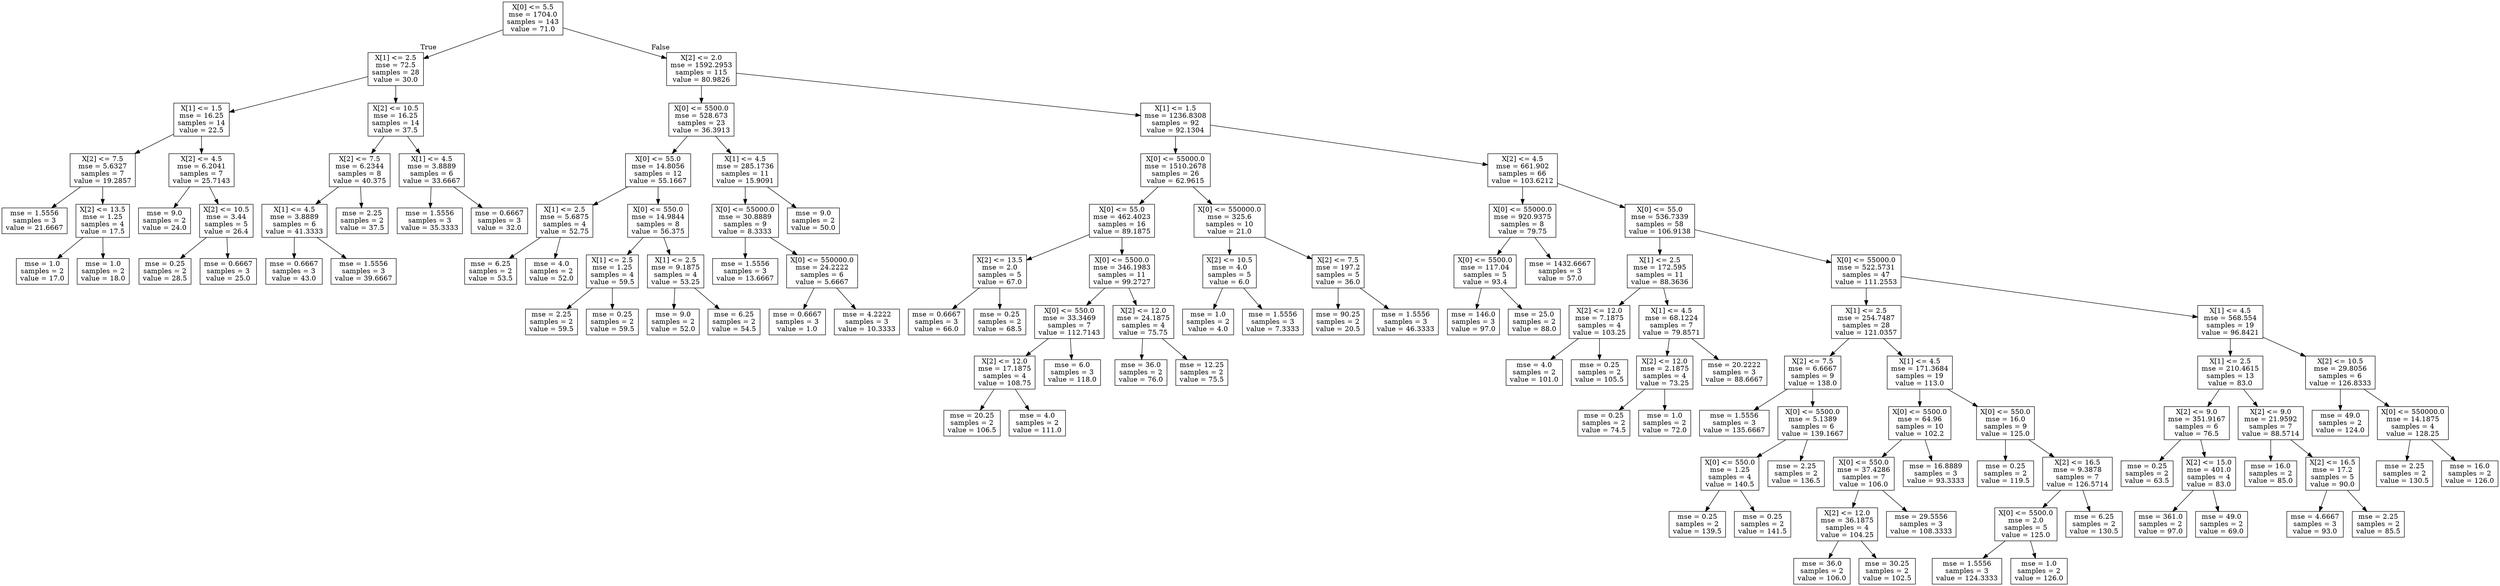 digraph Tree {
node [shape=box] ;
0 [label="X[0] <= 5.5\nmse = 1704.0\nsamples = 143\nvalue = 71.0"] ;
1 [label="X[1] <= 2.5\nmse = 72.5\nsamples = 28\nvalue = 30.0"] ;
0 -> 1 [labeldistance=2.5, labelangle=45, headlabel="True"] ;
2 [label="X[1] <= 1.5\nmse = 16.25\nsamples = 14\nvalue = 22.5"] ;
1 -> 2 ;
3 [label="X[2] <= 7.5\nmse = 5.6327\nsamples = 7\nvalue = 19.2857"] ;
2 -> 3 ;
4 [label="mse = 1.5556\nsamples = 3\nvalue = 21.6667"] ;
3 -> 4 ;
5 [label="X[2] <= 13.5\nmse = 1.25\nsamples = 4\nvalue = 17.5"] ;
3 -> 5 ;
6 [label="mse = 1.0\nsamples = 2\nvalue = 17.0"] ;
5 -> 6 ;
7 [label="mse = 1.0\nsamples = 2\nvalue = 18.0"] ;
5 -> 7 ;
8 [label="X[2] <= 4.5\nmse = 6.2041\nsamples = 7\nvalue = 25.7143"] ;
2 -> 8 ;
9 [label="mse = 9.0\nsamples = 2\nvalue = 24.0"] ;
8 -> 9 ;
10 [label="X[2] <= 10.5\nmse = 3.44\nsamples = 5\nvalue = 26.4"] ;
8 -> 10 ;
11 [label="mse = 0.25\nsamples = 2\nvalue = 28.5"] ;
10 -> 11 ;
12 [label="mse = 0.6667\nsamples = 3\nvalue = 25.0"] ;
10 -> 12 ;
13 [label="X[2] <= 10.5\nmse = 16.25\nsamples = 14\nvalue = 37.5"] ;
1 -> 13 ;
14 [label="X[2] <= 7.5\nmse = 6.2344\nsamples = 8\nvalue = 40.375"] ;
13 -> 14 ;
15 [label="X[1] <= 4.5\nmse = 3.8889\nsamples = 6\nvalue = 41.3333"] ;
14 -> 15 ;
16 [label="mse = 0.6667\nsamples = 3\nvalue = 43.0"] ;
15 -> 16 ;
17 [label="mse = 1.5556\nsamples = 3\nvalue = 39.6667"] ;
15 -> 17 ;
18 [label="mse = 2.25\nsamples = 2\nvalue = 37.5"] ;
14 -> 18 ;
19 [label="X[1] <= 4.5\nmse = 3.8889\nsamples = 6\nvalue = 33.6667"] ;
13 -> 19 ;
20 [label="mse = 1.5556\nsamples = 3\nvalue = 35.3333"] ;
19 -> 20 ;
21 [label="mse = 0.6667\nsamples = 3\nvalue = 32.0"] ;
19 -> 21 ;
22 [label="X[2] <= 2.0\nmse = 1592.2953\nsamples = 115\nvalue = 80.9826"] ;
0 -> 22 [labeldistance=2.5, labelangle=-45, headlabel="False"] ;
23 [label="X[0] <= 5500.0\nmse = 528.673\nsamples = 23\nvalue = 36.3913"] ;
22 -> 23 ;
24 [label="X[0] <= 55.0\nmse = 14.8056\nsamples = 12\nvalue = 55.1667"] ;
23 -> 24 ;
25 [label="X[1] <= 2.5\nmse = 5.6875\nsamples = 4\nvalue = 52.75"] ;
24 -> 25 ;
26 [label="mse = 6.25\nsamples = 2\nvalue = 53.5"] ;
25 -> 26 ;
27 [label="mse = 4.0\nsamples = 2\nvalue = 52.0"] ;
25 -> 27 ;
28 [label="X[0] <= 550.0\nmse = 14.9844\nsamples = 8\nvalue = 56.375"] ;
24 -> 28 ;
29 [label="X[1] <= 2.5\nmse = 1.25\nsamples = 4\nvalue = 59.5"] ;
28 -> 29 ;
30 [label="mse = 2.25\nsamples = 2\nvalue = 59.5"] ;
29 -> 30 ;
31 [label="mse = 0.25\nsamples = 2\nvalue = 59.5"] ;
29 -> 31 ;
32 [label="X[1] <= 2.5\nmse = 9.1875\nsamples = 4\nvalue = 53.25"] ;
28 -> 32 ;
33 [label="mse = 9.0\nsamples = 2\nvalue = 52.0"] ;
32 -> 33 ;
34 [label="mse = 6.25\nsamples = 2\nvalue = 54.5"] ;
32 -> 34 ;
35 [label="X[1] <= 4.5\nmse = 285.1736\nsamples = 11\nvalue = 15.9091"] ;
23 -> 35 ;
36 [label="X[0] <= 55000.0\nmse = 30.8889\nsamples = 9\nvalue = 8.3333"] ;
35 -> 36 ;
37 [label="mse = 1.5556\nsamples = 3\nvalue = 13.6667"] ;
36 -> 37 ;
38 [label="X[0] <= 550000.0\nmse = 24.2222\nsamples = 6\nvalue = 5.6667"] ;
36 -> 38 ;
39 [label="mse = 0.6667\nsamples = 3\nvalue = 1.0"] ;
38 -> 39 ;
40 [label="mse = 4.2222\nsamples = 3\nvalue = 10.3333"] ;
38 -> 40 ;
41 [label="mse = 9.0\nsamples = 2\nvalue = 50.0"] ;
35 -> 41 ;
42 [label="X[1] <= 1.5\nmse = 1236.8308\nsamples = 92\nvalue = 92.1304"] ;
22 -> 42 ;
43 [label="X[0] <= 55000.0\nmse = 1510.2678\nsamples = 26\nvalue = 62.9615"] ;
42 -> 43 ;
44 [label="X[0] <= 55.0\nmse = 462.4023\nsamples = 16\nvalue = 89.1875"] ;
43 -> 44 ;
45 [label="X[2] <= 13.5\nmse = 2.0\nsamples = 5\nvalue = 67.0"] ;
44 -> 45 ;
46 [label="mse = 0.6667\nsamples = 3\nvalue = 66.0"] ;
45 -> 46 ;
47 [label="mse = 0.25\nsamples = 2\nvalue = 68.5"] ;
45 -> 47 ;
48 [label="X[0] <= 5500.0\nmse = 346.1983\nsamples = 11\nvalue = 99.2727"] ;
44 -> 48 ;
49 [label="X[0] <= 550.0\nmse = 33.3469\nsamples = 7\nvalue = 112.7143"] ;
48 -> 49 ;
50 [label="X[2] <= 12.0\nmse = 17.1875\nsamples = 4\nvalue = 108.75"] ;
49 -> 50 ;
51 [label="mse = 20.25\nsamples = 2\nvalue = 106.5"] ;
50 -> 51 ;
52 [label="mse = 4.0\nsamples = 2\nvalue = 111.0"] ;
50 -> 52 ;
53 [label="mse = 6.0\nsamples = 3\nvalue = 118.0"] ;
49 -> 53 ;
54 [label="X[2] <= 12.0\nmse = 24.1875\nsamples = 4\nvalue = 75.75"] ;
48 -> 54 ;
55 [label="mse = 36.0\nsamples = 2\nvalue = 76.0"] ;
54 -> 55 ;
56 [label="mse = 12.25\nsamples = 2\nvalue = 75.5"] ;
54 -> 56 ;
57 [label="X[0] <= 550000.0\nmse = 325.6\nsamples = 10\nvalue = 21.0"] ;
43 -> 57 ;
58 [label="X[2] <= 10.5\nmse = 4.0\nsamples = 5\nvalue = 6.0"] ;
57 -> 58 ;
59 [label="mse = 1.0\nsamples = 2\nvalue = 4.0"] ;
58 -> 59 ;
60 [label="mse = 1.5556\nsamples = 3\nvalue = 7.3333"] ;
58 -> 60 ;
61 [label="X[2] <= 7.5\nmse = 197.2\nsamples = 5\nvalue = 36.0"] ;
57 -> 61 ;
62 [label="mse = 90.25\nsamples = 2\nvalue = 20.5"] ;
61 -> 62 ;
63 [label="mse = 1.5556\nsamples = 3\nvalue = 46.3333"] ;
61 -> 63 ;
64 [label="X[2] <= 4.5\nmse = 661.902\nsamples = 66\nvalue = 103.6212"] ;
42 -> 64 ;
65 [label="X[0] <= 55000.0\nmse = 920.9375\nsamples = 8\nvalue = 79.75"] ;
64 -> 65 ;
66 [label="X[0] <= 5500.0\nmse = 117.04\nsamples = 5\nvalue = 93.4"] ;
65 -> 66 ;
67 [label="mse = 146.0\nsamples = 3\nvalue = 97.0"] ;
66 -> 67 ;
68 [label="mse = 25.0\nsamples = 2\nvalue = 88.0"] ;
66 -> 68 ;
69 [label="mse = 1432.6667\nsamples = 3\nvalue = 57.0"] ;
65 -> 69 ;
70 [label="X[0] <= 55.0\nmse = 536.7339\nsamples = 58\nvalue = 106.9138"] ;
64 -> 70 ;
71 [label="X[1] <= 2.5\nmse = 172.595\nsamples = 11\nvalue = 88.3636"] ;
70 -> 71 ;
72 [label="X[2] <= 12.0\nmse = 7.1875\nsamples = 4\nvalue = 103.25"] ;
71 -> 72 ;
73 [label="mse = 4.0\nsamples = 2\nvalue = 101.0"] ;
72 -> 73 ;
74 [label="mse = 0.25\nsamples = 2\nvalue = 105.5"] ;
72 -> 74 ;
75 [label="X[1] <= 4.5\nmse = 68.1224\nsamples = 7\nvalue = 79.8571"] ;
71 -> 75 ;
76 [label="X[2] <= 12.0\nmse = 2.1875\nsamples = 4\nvalue = 73.25"] ;
75 -> 76 ;
77 [label="mse = 0.25\nsamples = 2\nvalue = 74.5"] ;
76 -> 77 ;
78 [label="mse = 1.0\nsamples = 2\nvalue = 72.0"] ;
76 -> 78 ;
79 [label="mse = 20.2222\nsamples = 3\nvalue = 88.6667"] ;
75 -> 79 ;
80 [label="X[0] <= 55000.0\nmse = 522.5731\nsamples = 47\nvalue = 111.2553"] ;
70 -> 80 ;
81 [label="X[1] <= 2.5\nmse = 254.7487\nsamples = 28\nvalue = 121.0357"] ;
80 -> 81 ;
82 [label="X[2] <= 7.5\nmse = 6.6667\nsamples = 9\nvalue = 138.0"] ;
81 -> 82 ;
83 [label="mse = 1.5556\nsamples = 3\nvalue = 135.6667"] ;
82 -> 83 ;
84 [label="X[0] <= 5500.0\nmse = 5.1389\nsamples = 6\nvalue = 139.1667"] ;
82 -> 84 ;
85 [label="X[0] <= 550.0\nmse = 1.25\nsamples = 4\nvalue = 140.5"] ;
84 -> 85 ;
86 [label="mse = 0.25\nsamples = 2\nvalue = 139.5"] ;
85 -> 86 ;
87 [label="mse = 0.25\nsamples = 2\nvalue = 141.5"] ;
85 -> 87 ;
88 [label="mse = 2.25\nsamples = 2\nvalue = 136.5"] ;
84 -> 88 ;
89 [label="X[1] <= 4.5\nmse = 171.3684\nsamples = 19\nvalue = 113.0"] ;
81 -> 89 ;
90 [label="X[0] <= 5500.0\nmse = 64.96\nsamples = 10\nvalue = 102.2"] ;
89 -> 90 ;
91 [label="X[0] <= 550.0\nmse = 37.4286\nsamples = 7\nvalue = 106.0"] ;
90 -> 91 ;
92 [label="X[2] <= 12.0\nmse = 36.1875\nsamples = 4\nvalue = 104.25"] ;
91 -> 92 ;
93 [label="mse = 36.0\nsamples = 2\nvalue = 106.0"] ;
92 -> 93 ;
94 [label="mse = 30.25\nsamples = 2\nvalue = 102.5"] ;
92 -> 94 ;
95 [label="mse = 29.5556\nsamples = 3\nvalue = 108.3333"] ;
91 -> 95 ;
96 [label="mse = 16.8889\nsamples = 3\nvalue = 93.3333"] ;
90 -> 96 ;
97 [label="X[0] <= 550.0\nmse = 16.0\nsamples = 9\nvalue = 125.0"] ;
89 -> 97 ;
98 [label="mse = 0.25\nsamples = 2\nvalue = 119.5"] ;
97 -> 98 ;
99 [label="X[2] <= 16.5\nmse = 9.3878\nsamples = 7\nvalue = 126.5714"] ;
97 -> 99 ;
100 [label="X[0] <= 5500.0\nmse = 2.0\nsamples = 5\nvalue = 125.0"] ;
99 -> 100 ;
101 [label="mse = 1.5556\nsamples = 3\nvalue = 124.3333"] ;
100 -> 101 ;
102 [label="mse = 1.0\nsamples = 2\nvalue = 126.0"] ;
100 -> 102 ;
103 [label="mse = 6.25\nsamples = 2\nvalue = 130.5"] ;
99 -> 103 ;
104 [label="X[1] <= 4.5\nmse = 568.554\nsamples = 19\nvalue = 96.8421"] ;
80 -> 104 ;
105 [label="X[1] <= 2.5\nmse = 210.4615\nsamples = 13\nvalue = 83.0"] ;
104 -> 105 ;
106 [label="X[2] <= 9.0\nmse = 351.9167\nsamples = 6\nvalue = 76.5"] ;
105 -> 106 ;
107 [label="mse = 0.25\nsamples = 2\nvalue = 63.5"] ;
106 -> 107 ;
108 [label="X[2] <= 15.0\nmse = 401.0\nsamples = 4\nvalue = 83.0"] ;
106 -> 108 ;
109 [label="mse = 361.0\nsamples = 2\nvalue = 97.0"] ;
108 -> 109 ;
110 [label="mse = 49.0\nsamples = 2\nvalue = 69.0"] ;
108 -> 110 ;
111 [label="X[2] <= 9.0\nmse = 21.9592\nsamples = 7\nvalue = 88.5714"] ;
105 -> 111 ;
112 [label="mse = 16.0\nsamples = 2\nvalue = 85.0"] ;
111 -> 112 ;
113 [label="X[2] <= 16.5\nmse = 17.2\nsamples = 5\nvalue = 90.0"] ;
111 -> 113 ;
114 [label="mse = 4.6667\nsamples = 3\nvalue = 93.0"] ;
113 -> 114 ;
115 [label="mse = 2.25\nsamples = 2\nvalue = 85.5"] ;
113 -> 115 ;
116 [label="X[2] <= 10.5\nmse = 29.8056\nsamples = 6\nvalue = 126.8333"] ;
104 -> 116 ;
117 [label="mse = 49.0\nsamples = 2\nvalue = 124.0"] ;
116 -> 117 ;
118 [label="X[0] <= 550000.0\nmse = 14.1875\nsamples = 4\nvalue = 128.25"] ;
116 -> 118 ;
119 [label="mse = 2.25\nsamples = 2\nvalue = 130.5"] ;
118 -> 119 ;
120 [label="mse = 16.0\nsamples = 2\nvalue = 126.0"] ;
118 -> 120 ;
}